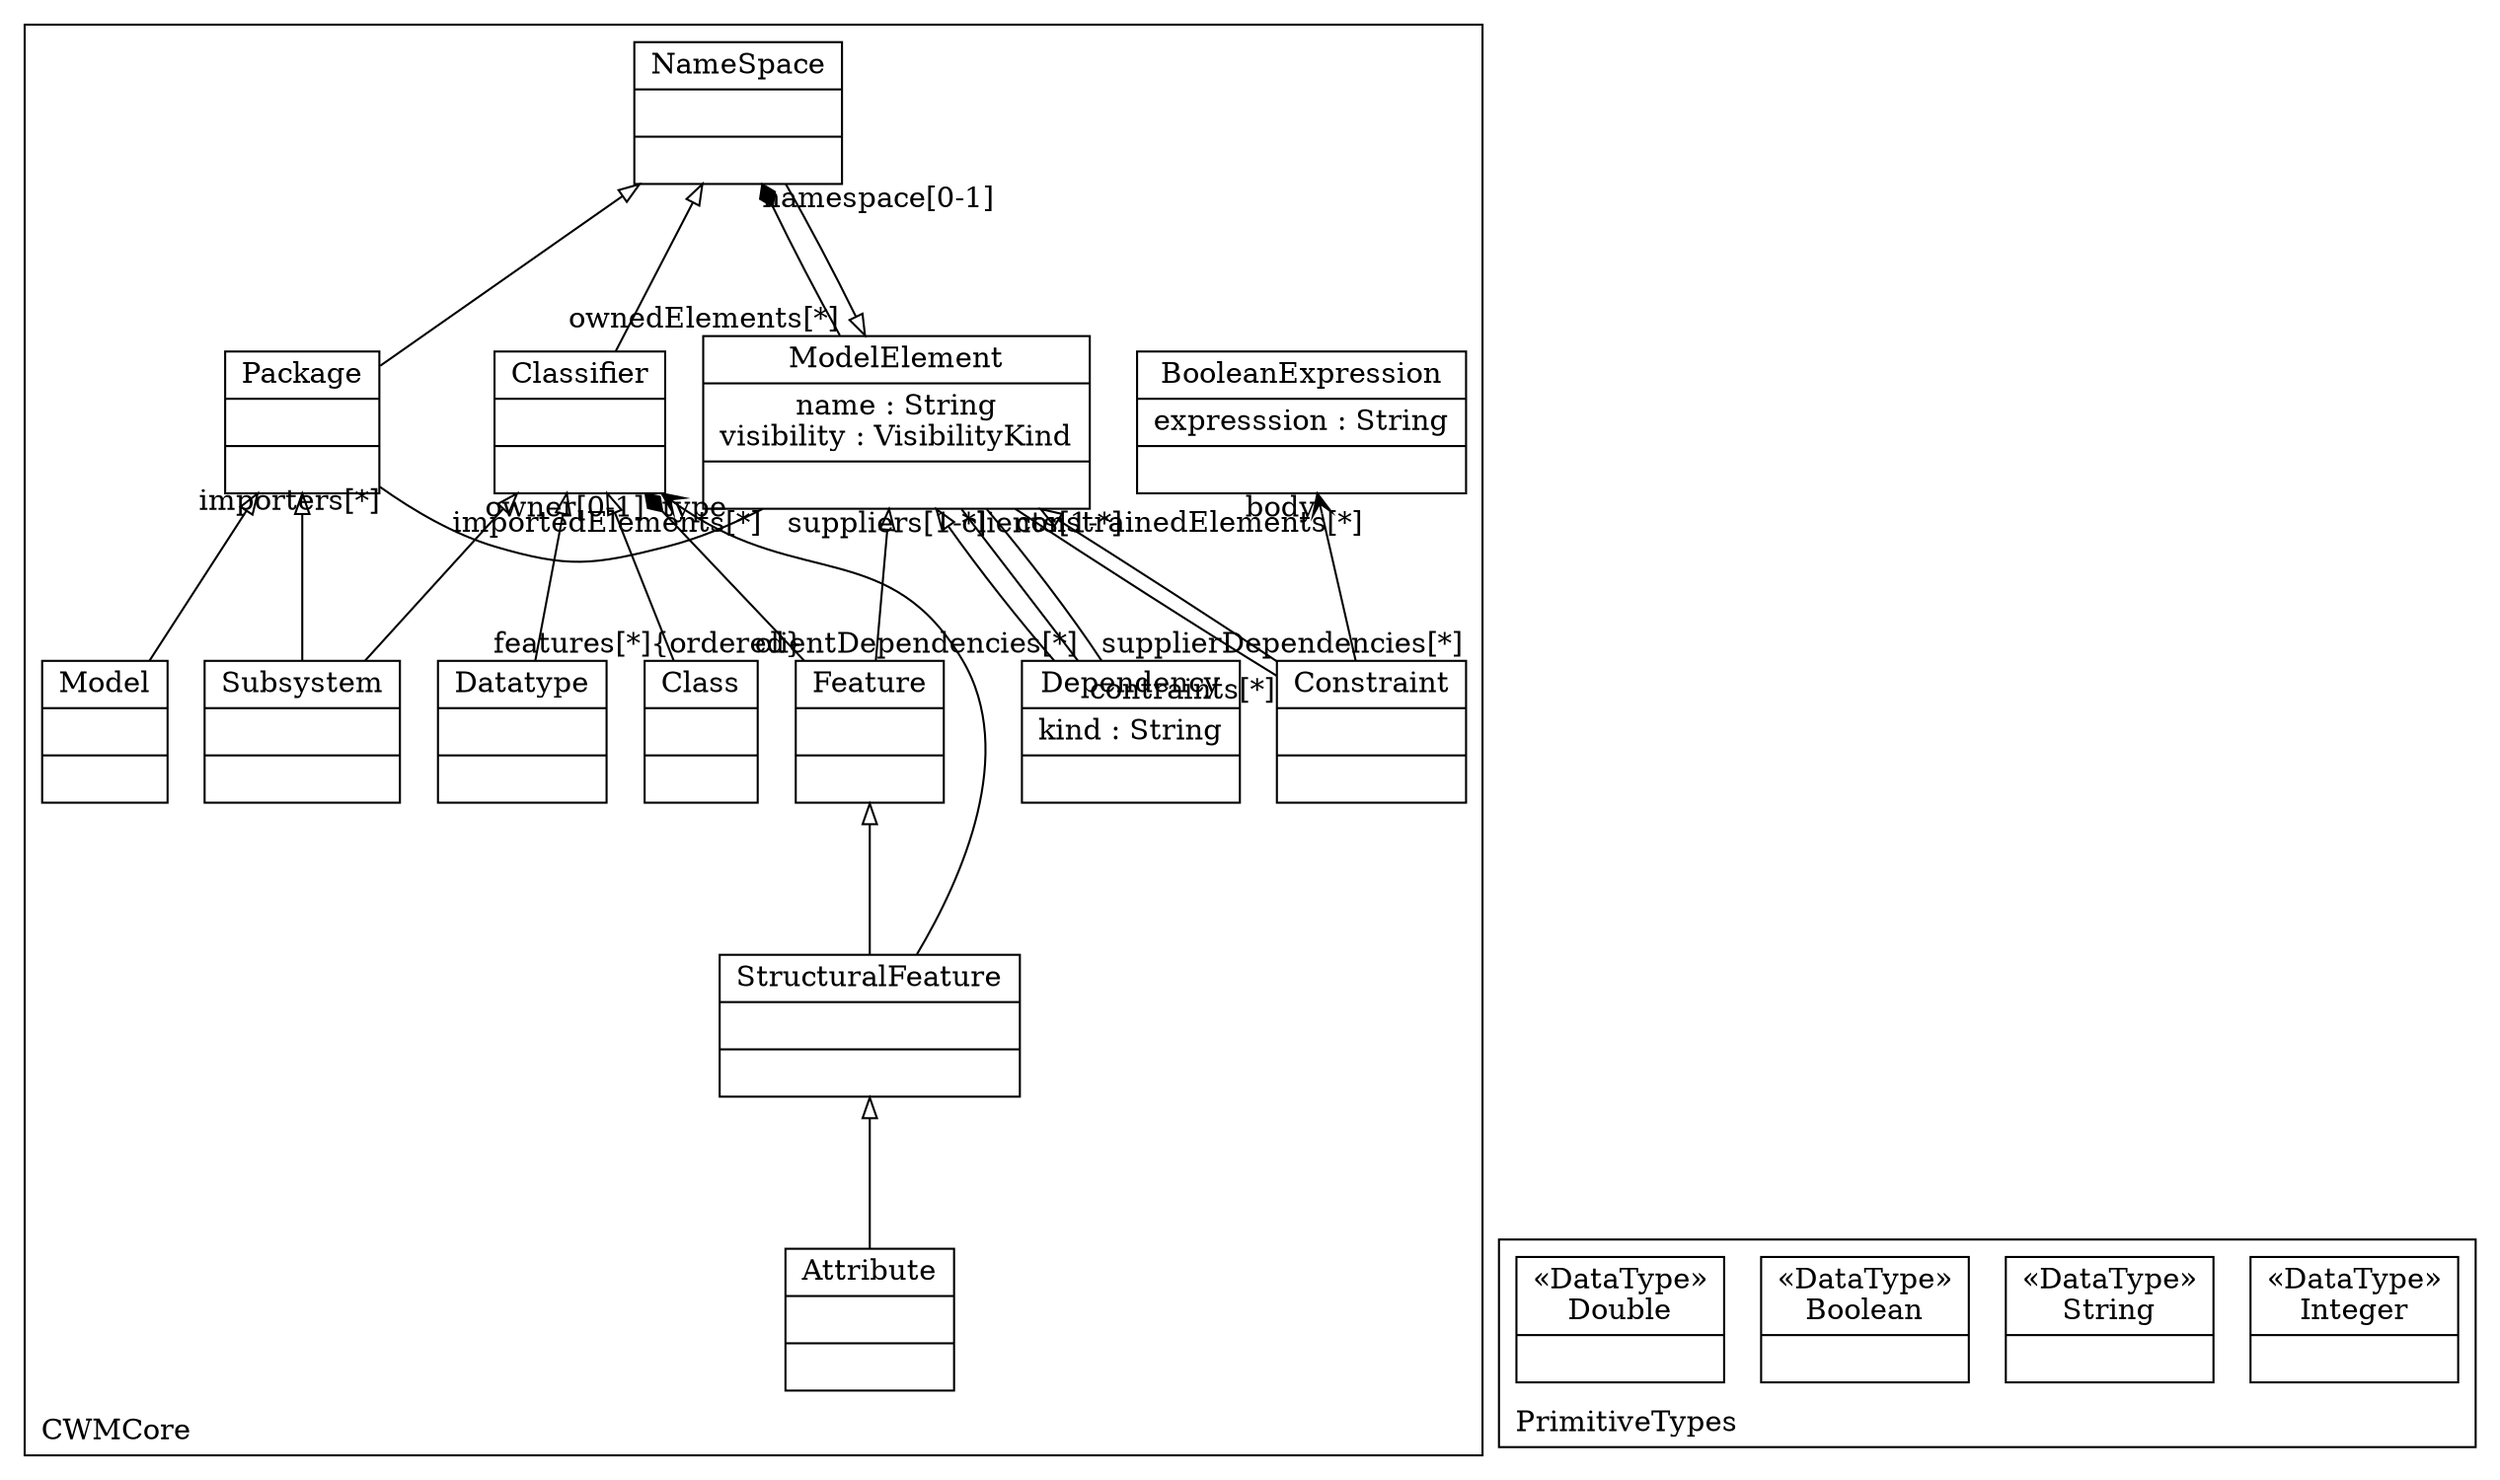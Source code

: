 digraph "KM3 Model in DOT" {
graph[rankdir=BT,labeljust=l,labelloc=t,nodeSep=0.75,compound=true];
 subgraph "cluster_CWMCore"{
labelloc=t
color=black
label=CWMCore
 node[shape=record];
BooleanExpression[label="{BooleanExpression|expresssion : String| }"]
;
 node[shape=record];
ModelElement[label="{ModelElement|name : String\nvisibility : VisibilityKind| }"]
 ModelElement->Dependency[arrowhead=none,arrowtail=none,headlabel="clientDependencies[*]",taillabel="clients[1-*]",group=Dependency,minlen=2,constraint=false,]
 ModelElement->Dependency[arrowhead=none,arrowtail=none,headlabel="supplierDependencies[*]",taillabel="suppliers[1-*]",group=Dependency,minlen=2,constraint=false,]
 ModelElement->NameSpace[arrowhead=diamond,arrowtail=none,headlabel="namespace[0-1]",taillabel="ownedElements[*]",group=NameSpace,minlen=2,constraint=true,]
;
 node[shape=record];
Dependency[label="{Dependency|kind : String| }"]
 Dependency->ModelElement[arrowhead=onormal,group=ModelElement,minlen=2,constraint=true,]
;
 node[shape=record];
Constraint[label="{Constraint| | }"]
 Constraint->BooleanExpression[arrowhead=vee,arrowtail=diamond,headlabel="body",group=BooleanExpression,minlen=2,constraint=true,]
 Constraint->ModelElement[arrowhead=none,arrowtail=none,headlabel="constrainedElements[*]",taillabel="contraints[*]",group=ModelElement,minlen=2,constraint=false,]
 Constraint->ModelElement[arrowhead=onormal,group=ModelElement,minlen=2,constraint=true,]
;
 node[shape=record];
Feature[label="{Feature| | }"]
 Feature->Classifier[arrowhead=diamond,arrowtail=none,headlabel="owner[0-1]",taillabel="features[*]{ordered}",group=Classifier,minlen=2,constraint=true,]
 Feature->ModelElement[arrowhead=onormal,group=ModelElement,minlen=2,constraint=true,]
;
 node[shape=record];
StructuralFeature[label="{StructuralFeature| | }"]
 StructuralFeature->Classifier[arrowhead=vee,arrowtail=none,headlabel="type",group=Classifier,minlen=2,constraint=false,]
 StructuralFeature->Feature[arrowhead=onormal,group=Feature,minlen=2,constraint=true,]
;
 node[shape=record];
Attribute[label="{Attribute| | }"]
 Attribute->StructuralFeature[arrowhead=onormal,group=StructuralFeature,minlen=2,constraint=true,]
;
 node[shape=record];
NameSpace[label="{NameSpace| | }"]
 NameSpace->ModelElement[arrowhead=onormal,group=ModelElement,minlen=2,constraint=true,]
;
 node[shape=record];
Classifier[label="{Classifier| | }"]
 Classifier->NameSpace[arrowhead=onormal,group=NameSpace,minlen=2,constraint=true,]
;
 node[shape=record];
Package[label="{Package| | }"]
 Package->ModelElement[arrowhead=none,arrowtail=none,headlabel="importedElements[*]",taillabel="importers[*]",group=ModelElement,minlen=2,constraint=false,]
 Package->NameSpace[arrowhead=onormal,group=NameSpace,minlen=2,constraint=true,]
;
 node[shape=record];
Class[label="{Class| | }"]
 Class->Classifier[arrowhead=onormal,group=Classifier,minlen=2,constraint=true,]
;
 node[shape=record];
Datatype[label="{Datatype| | }"]
 Datatype->Classifier[arrowhead=onormal,group=Classifier,minlen=2,constraint=true,]
;
 node[shape=record];
Subsystem[label="{Subsystem| | }"]
 Subsystem->Classifier[arrowhead=onormal,group=Classifier,minlen=2,constraint=true,]
 Subsystem->Package[arrowhead=onormal,group=Package,minlen=2,constraint=true,]
;
 node[shape=record];
Model[label="{Model| | }"]
 Model->Package[arrowhead=onormal,group=Package,minlen=2,constraint=true,]
;

} subgraph "cluster_PrimitiveTypes"{
labelloc=t
color=black
label=PrimitiveTypes
 node[shape=record];
Integer[label="{&#171;DataType&#187;\nInteger|}"]
;
 node[shape=record];
String[label="{&#171;DataType&#187;\nString|}"]
;
 node[shape=record];
Boolean[label="{&#171;DataType&#187;\nBoolean|}"]
;
 node[shape=record];
Double[label="{&#171;DataType&#187;\nDouble|}"]
;

}
}